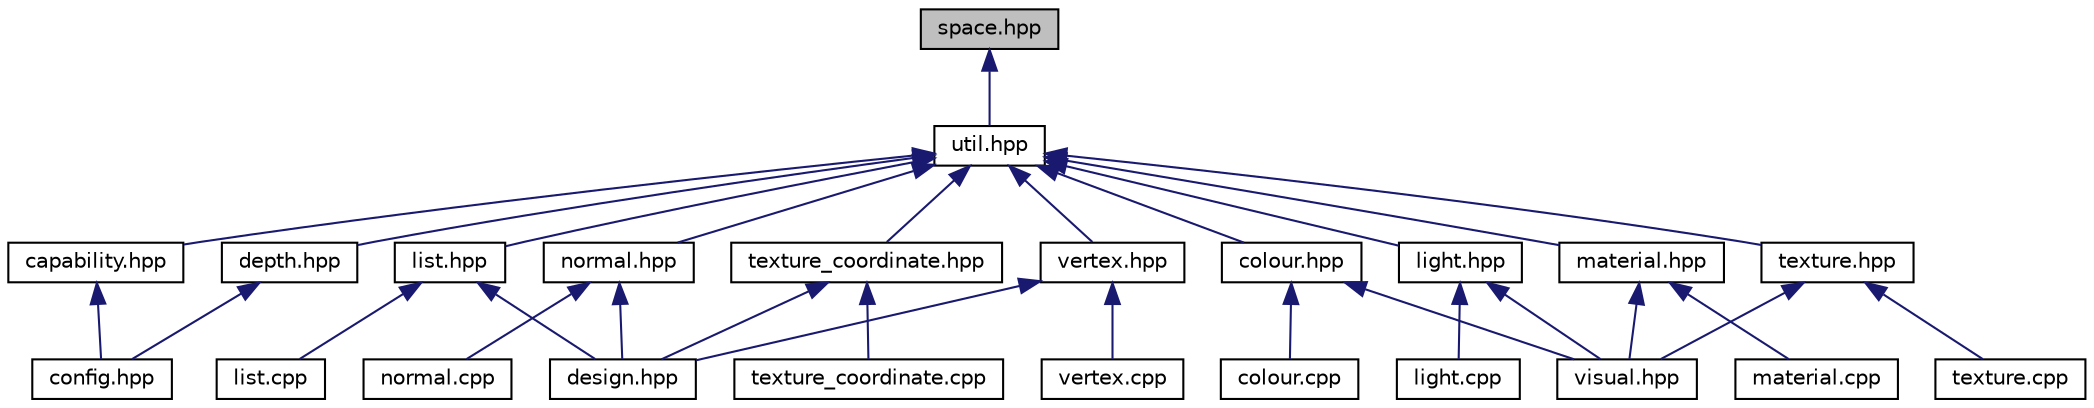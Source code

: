 digraph "space.hpp"
{
  edge [fontname="Helvetica",fontsize="10",labelfontname="Helvetica",labelfontsize="10"];
  node [fontname="Helvetica",fontsize="10",shape=record];
  Node3 [label="space.hpp",height=0.2,width=0.4,color="black", fillcolor="grey75", style="filled", fontcolor="black"];
  Node3 -> Node4 [dir="back",color="midnightblue",fontsize="10",style="solid",fontname="Helvetica"];
  Node4 [label="util.hpp",height=0.2,width=0.4,color="black", fillcolor="white", style="filled",URL="$util_8hpp.html"];
  Node4 -> Node5 [dir="back",color="midnightblue",fontsize="10",style="solid",fontname="Helvetica"];
  Node5 [label="capability.hpp",height=0.2,width=0.4,color="black", fillcolor="white", style="filled",URL="$capability_8hpp.html"];
  Node5 -> Node6 [dir="back",color="midnightblue",fontsize="10",style="solid",fontname="Helvetica"];
  Node6 [label="config.hpp",height=0.2,width=0.4,color="black", fillcolor="white", style="filled",URL="$config_8hpp.html"];
  Node4 -> Node7 [dir="back",color="midnightblue",fontsize="10",style="solid",fontname="Helvetica"];
  Node7 [label="depth.hpp",height=0.2,width=0.4,color="black", fillcolor="white", style="filled",URL="$depth_8hpp.html"];
  Node7 -> Node6 [dir="back",color="midnightblue",fontsize="10",style="solid",fontname="Helvetica"];
  Node4 -> Node8 [dir="back",color="midnightblue",fontsize="10",style="solid",fontname="Helvetica"];
  Node8 [label="list.hpp",height=0.2,width=0.4,color="black", fillcolor="white", style="filled",URL="$list_8hpp.html"];
  Node8 -> Node9 [dir="back",color="midnightblue",fontsize="10",style="solid",fontname="Helvetica"];
  Node9 [label="list.cpp",height=0.2,width=0.4,color="black", fillcolor="white", style="filled",URL="$list_8cpp.html"];
  Node8 -> Node10 [dir="back",color="midnightblue",fontsize="10",style="solid",fontname="Helvetica"];
  Node10 [label="design.hpp",height=0.2,width=0.4,color="black", fillcolor="white", style="filled",URL="$design_8hpp.html"];
  Node4 -> Node11 [dir="back",color="midnightblue",fontsize="10",style="solid",fontname="Helvetica"];
  Node11 [label="normal.hpp",height=0.2,width=0.4,color="black", fillcolor="white", style="filled",URL="$normal_8hpp.html"];
  Node11 -> Node12 [dir="back",color="midnightblue",fontsize="10",style="solid",fontname="Helvetica"];
  Node12 [label="normal.cpp",height=0.2,width=0.4,color="black", fillcolor="white", style="filled",URL="$normal_8cpp.html"];
  Node11 -> Node10 [dir="back",color="midnightblue",fontsize="10",style="solid",fontname="Helvetica"];
  Node4 -> Node13 [dir="back",color="midnightblue",fontsize="10",style="solid",fontname="Helvetica"];
  Node13 [label="texture_coordinate.hpp",height=0.2,width=0.4,color="black", fillcolor="white", style="filled",URL="$texture__coordinate_8hpp.html"];
  Node13 -> Node14 [dir="back",color="midnightblue",fontsize="10",style="solid",fontname="Helvetica"];
  Node14 [label="texture_coordinate.cpp",height=0.2,width=0.4,color="black", fillcolor="white", style="filled",URL="$texture__coordinate_8cpp.html"];
  Node13 -> Node10 [dir="back",color="midnightblue",fontsize="10",style="solid",fontname="Helvetica"];
  Node4 -> Node15 [dir="back",color="midnightblue",fontsize="10",style="solid",fontname="Helvetica"];
  Node15 [label="vertex.hpp",height=0.2,width=0.4,color="black", fillcolor="white", style="filled",URL="$vertex_8hpp.html"];
  Node15 -> Node16 [dir="back",color="midnightblue",fontsize="10",style="solid",fontname="Helvetica"];
  Node16 [label="vertex.cpp",height=0.2,width=0.4,color="black", fillcolor="white", style="filled",URL="$vertex_8cpp.html"];
  Node15 -> Node10 [dir="back",color="midnightblue",fontsize="10",style="solid",fontname="Helvetica"];
  Node4 -> Node17 [dir="back",color="midnightblue",fontsize="10",style="solid",fontname="Helvetica"];
  Node17 [label="colour.hpp",height=0.2,width=0.4,color="black", fillcolor="white", style="filled",URL="$colour_8hpp.html"];
  Node17 -> Node18 [dir="back",color="midnightblue",fontsize="10",style="solid",fontname="Helvetica"];
  Node18 [label="colour.cpp",height=0.2,width=0.4,color="black", fillcolor="white", style="filled",URL="$colour_8cpp.html"];
  Node17 -> Node19 [dir="back",color="midnightblue",fontsize="10",style="solid",fontname="Helvetica"];
  Node19 [label="visual.hpp",height=0.2,width=0.4,color="black", fillcolor="white", style="filled",URL="$visual_8hpp.html"];
  Node4 -> Node20 [dir="back",color="midnightblue",fontsize="10",style="solid",fontname="Helvetica"];
  Node20 [label="light.hpp",height=0.2,width=0.4,color="black", fillcolor="white", style="filled",URL="$light_8hpp.html"];
  Node20 -> Node21 [dir="back",color="midnightblue",fontsize="10",style="solid",fontname="Helvetica"];
  Node21 [label="light.cpp",height=0.2,width=0.4,color="black", fillcolor="white", style="filled",URL="$light_8cpp.html"];
  Node20 -> Node19 [dir="back",color="midnightblue",fontsize="10",style="solid",fontname="Helvetica"];
  Node4 -> Node22 [dir="back",color="midnightblue",fontsize="10",style="solid",fontname="Helvetica"];
  Node22 [label="material.hpp",height=0.2,width=0.4,color="black", fillcolor="white", style="filled",URL="$material_8hpp.html"];
  Node22 -> Node23 [dir="back",color="midnightblue",fontsize="10",style="solid",fontname="Helvetica"];
  Node23 [label="material.cpp",height=0.2,width=0.4,color="black", fillcolor="white", style="filled",URL="$material_8cpp.html"];
  Node22 -> Node19 [dir="back",color="midnightblue",fontsize="10",style="solid",fontname="Helvetica"];
  Node4 -> Node24 [dir="back",color="midnightblue",fontsize="10",style="solid",fontname="Helvetica"];
  Node24 [label="texture.hpp",height=0.2,width=0.4,color="black", fillcolor="white", style="filled",URL="$texture_8hpp.html"];
  Node24 -> Node25 [dir="back",color="midnightblue",fontsize="10",style="solid",fontname="Helvetica"];
  Node25 [label="texture.cpp",height=0.2,width=0.4,color="black", fillcolor="white", style="filled",URL="$texture_8cpp.html"];
  Node24 -> Node19 [dir="back",color="midnightblue",fontsize="10",style="solid",fontname="Helvetica"];
}
